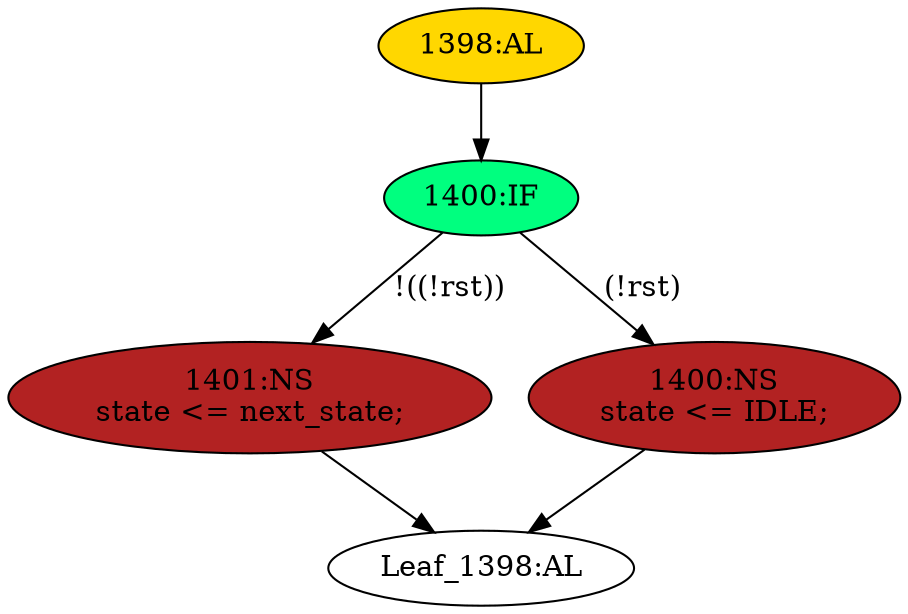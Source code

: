 strict digraph "" {
	node [label="\N"];
	"Leaf_1398:AL"	 [def_var="['state']",
		label="Leaf_1398:AL"];
	"1398:AL"	 [ast="<pyverilog.vparser.ast.Always object at 0x7f0647ddc5d0>",
		clk_sens=True,
		fillcolor=gold,
		label="1398:AL",
		sens="['clk']",
		statements="[]",
		style=filled,
		typ=Always,
		use_var="['rst', 'next_state']"];
	"1400:IF"	 [ast="<pyverilog.vparser.ast.IfStatement object at 0x7f0647ddc6d0>",
		fillcolor=springgreen,
		label="1400:IF",
		statements="[]",
		style=filled,
		typ=IfStatement];
	"1398:AL" -> "1400:IF"	 [cond="[]",
		lineno=None];
	"1401:NS"	 [ast="<pyverilog.vparser.ast.NonblockingSubstitution object at 0x7f0647ddc710>",
		fillcolor=firebrick,
		label="1401:NS
state <= next_state;",
		statements="[<pyverilog.vparser.ast.NonblockingSubstitution object at 0x7f0647ddc710>]",
		style=filled,
		typ=NonblockingSubstitution];
	"1400:IF" -> "1401:NS"	 [cond="['rst']",
		label="!((!rst))",
		lineno=1400];
	"1400:NS"	 [ast="<pyverilog.vparser.ast.NonblockingSubstitution object at 0x7f0647ddc850>",
		fillcolor=firebrick,
		label="1400:NS
state <= IDLE;",
		statements="[<pyverilog.vparser.ast.NonblockingSubstitution object at 0x7f0647ddc850>]",
		style=filled,
		typ=NonblockingSubstitution];
	"1400:IF" -> "1400:NS"	 [cond="['rst']",
		label="(!rst)",
		lineno=1400];
	"1401:NS" -> "Leaf_1398:AL"	 [cond="[]",
		lineno=None];
	"1400:NS" -> "Leaf_1398:AL"	 [cond="[]",
		lineno=None];
}
